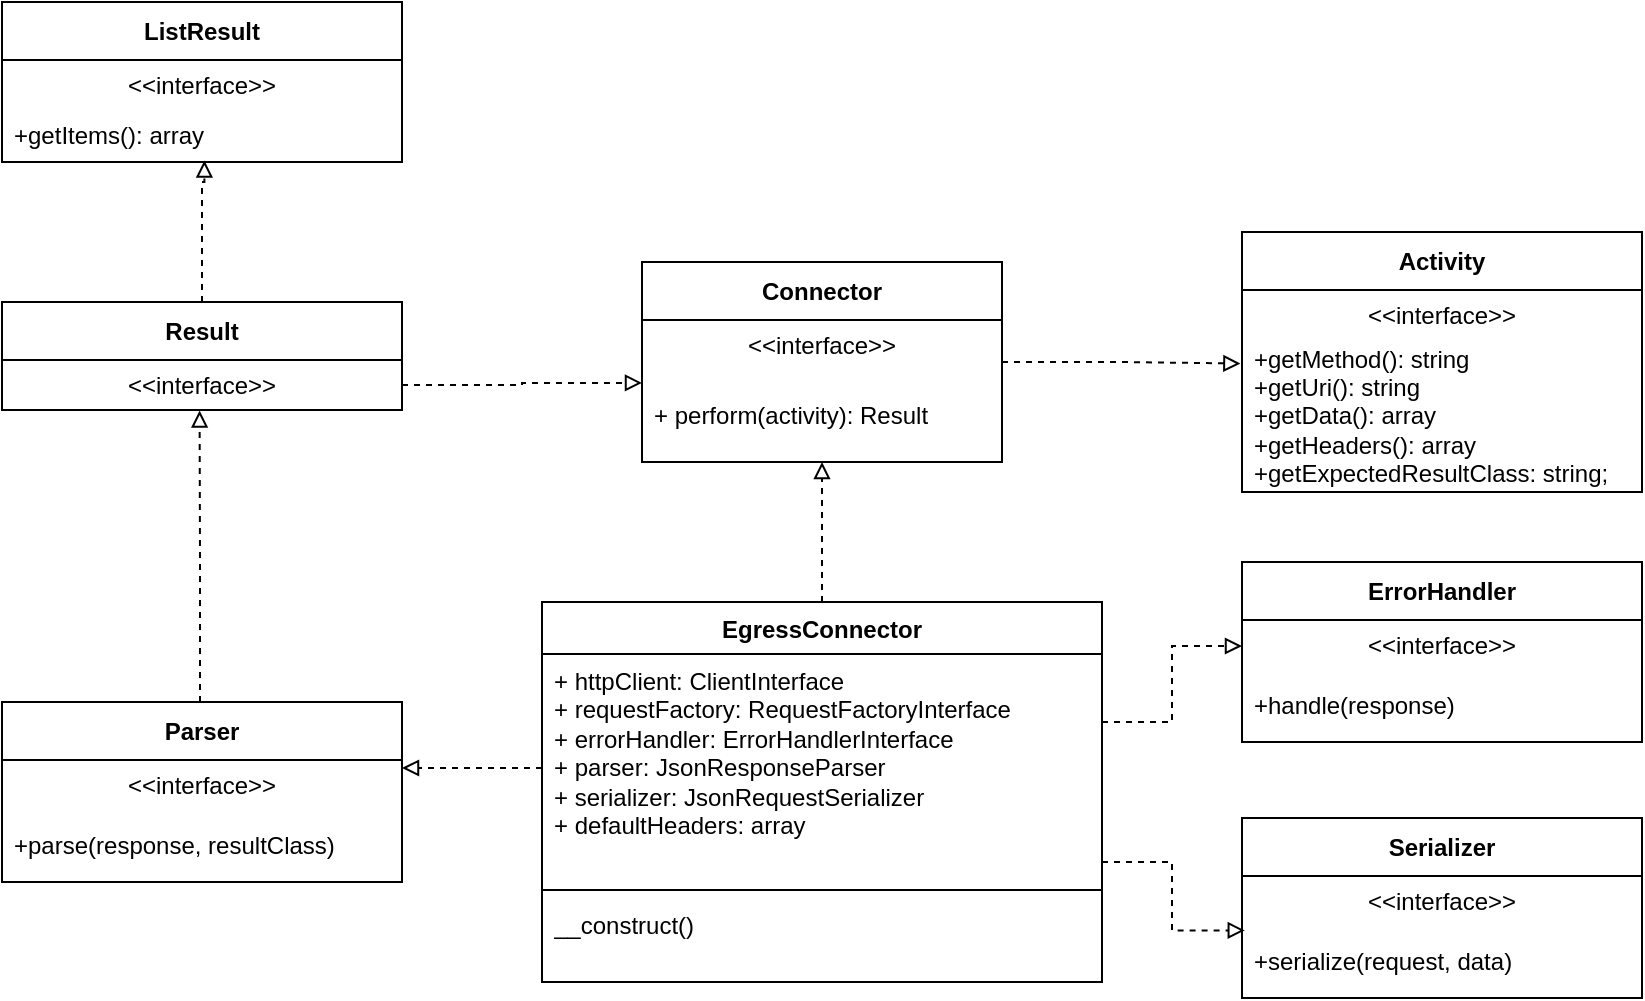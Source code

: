 <mxfile version="21.2.8" type="device">
  <diagram name="Pagina-1" id="WSn0WtByAquivwrJxS-R">
    <mxGraphModel dx="1761" dy="464" grid="1" gridSize="10" guides="1" tooltips="1" connect="1" arrows="1" fold="1" page="1" pageScale="1" pageWidth="827" pageHeight="1169" math="0" shadow="0">
      <root>
        <mxCell id="0" />
        <mxCell id="1" parent="0" />
        <mxCell id="vE24oWqSTmOk0UfnK52F-87" style="edgeStyle=orthogonalEdgeStyle;rounded=0;orthogonalLoop=1;jettySize=auto;html=1;entryX=0.5;entryY=1;entryDx=0;entryDy=0;entryPerimeter=0;endArrow=block;endFill=0;dashed=1;" parent="1" source="vE24oWqSTmOk0UfnK52F-1" target="vE24oWqSTmOk0UfnK52F-10" edge="1">
          <mxGeometry relative="1" as="geometry" />
        </mxCell>
        <mxCell id="vE24oWqSTmOk0UfnK52F-1" value="EgressConnector" style="swimlane;fontStyle=1;align=center;verticalAlign=top;childLayout=stackLayout;horizontal=1;startSize=26;horizontalStack=0;resizeParent=1;resizeParentMax=0;resizeLast=0;collapsible=1;marginBottom=0;whiteSpace=wrap;html=1;" parent="1" vertex="1">
          <mxGeometry x="210" y="380" width="280" height="190" as="geometry" />
        </mxCell>
        <mxCell id="vE24oWqSTmOk0UfnK52F-2" value="&lt;div&gt;+ httpClient: ClientInterface&lt;/div&gt;&lt;div&gt;+ requestFactory: RequestFactoryInterface&lt;/div&gt;&lt;div&gt;+ errorHandler: ErrorHandlerInterface&lt;/div&gt;&lt;div&gt;+ parser: JsonResponseParser&lt;/div&gt;&lt;div&gt;+ serializer: JsonRequestSerializer&lt;/div&gt;&lt;div&gt;+ defaultHeaders: array&lt;br&gt;&lt;/div&gt;&lt;div&gt;&lt;br&gt;&lt;/div&gt;" style="text;strokeColor=none;fillColor=none;align=left;verticalAlign=top;spacingLeft=4;spacingRight=4;overflow=hidden;rotatable=0;points=[[0,0.5],[1,0.5]];portConstraint=eastwest;whiteSpace=wrap;html=1;" parent="vE24oWqSTmOk0UfnK52F-1" vertex="1">
          <mxGeometry y="26" width="280" height="114" as="geometry" />
        </mxCell>
        <mxCell id="vE24oWqSTmOk0UfnK52F-3" value="" style="line;strokeWidth=1;fillColor=none;align=left;verticalAlign=middle;spacingTop=-1;spacingLeft=3;spacingRight=3;rotatable=0;labelPosition=right;points=[];portConstraint=eastwest;strokeColor=inherit;" parent="vE24oWqSTmOk0UfnK52F-1" vertex="1">
          <mxGeometry y="140" width="280" height="8" as="geometry" />
        </mxCell>
        <mxCell id="vE24oWqSTmOk0UfnK52F-4" value="__construct()" style="text;strokeColor=none;fillColor=none;align=left;verticalAlign=top;spacingLeft=4;spacingRight=4;overflow=hidden;rotatable=0;points=[[0,0.5],[1,0.5]];portConstraint=eastwest;whiteSpace=wrap;html=1;" parent="vE24oWqSTmOk0UfnK52F-1" vertex="1">
          <mxGeometry y="148" width="280" height="42" as="geometry" />
        </mxCell>
        <mxCell id="vE24oWqSTmOk0UfnK52F-90" style="edgeStyle=orthogonalEdgeStyle;rounded=0;orthogonalLoop=1;jettySize=auto;html=1;entryX=-0.004;entryY=0.155;entryDx=0;entryDy=0;entryPerimeter=0;endArrow=block;endFill=0;dashed=1;" parent="1" source="vE24oWqSTmOk0UfnK52F-8" target="vE24oWqSTmOk0UfnK52F-23" edge="1">
          <mxGeometry relative="1" as="geometry" />
        </mxCell>
        <mxCell id="vE24oWqSTmOk0UfnK52F-8" value="Connector" style="swimlane;fontStyle=1;align=center;verticalAlign=middle;childLayout=stackLayout;horizontal=1;startSize=29;horizontalStack=0;resizeParent=1;resizeParentMax=0;resizeLast=0;collapsible=0;marginBottom=0;html=1;whiteSpace=wrap;" parent="1" vertex="1">
          <mxGeometry x="260" y="210" width="180" height="100" as="geometry" />
        </mxCell>
        <mxCell id="vE24oWqSTmOk0UfnK52F-9" value="&amp;lt;&amp;lt;interface&amp;gt;&amp;gt;" style="text;html=1;strokeColor=none;fillColor=none;align=center;verticalAlign=middle;spacingLeft=4;spacingRight=4;overflow=hidden;rotatable=0;points=[[0,0.5],[1,0.5]];portConstraint=eastwest;whiteSpace=wrap;" parent="vE24oWqSTmOk0UfnK52F-8" vertex="1">
          <mxGeometry y="29" width="180" height="25" as="geometry" />
        </mxCell>
        <mxCell id="vE24oWqSTmOk0UfnK52F-10" value="+ perform(activity): Result" style="text;html=1;strokeColor=none;fillColor=none;align=left;verticalAlign=middle;spacingLeft=4;spacingRight=4;overflow=hidden;rotatable=0;points=[[0,0.5],[1,0.5]];portConstraint=eastwest;whiteSpace=wrap;" parent="vE24oWqSTmOk0UfnK52F-8" vertex="1">
          <mxGeometry y="54" width="180" height="46" as="geometry" />
        </mxCell>
        <mxCell id="vE24oWqSTmOk0UfnK52F-77" style="edgeStyle=orthogonalEdgeStyle;rounded=0;orthogonalLoop=1;jettySize=auto;html=1;entryX=0.506;entryY=0.971;entryDx=0;entryDy=0;entryPerimeter=0;endArrow=block;endFill=0;dashed=1;" parent="1" source="vE24oWqSTmOk0UfnK52F-17" target="vE24oWqSTmOk0UfnK52F-26" edge="1">
          <mxGeometry relative="1" as="geometry">
            <Array as="points">
              <mxPoint x="40" y="170" />
              <mxPoint x="41" y="170" />
            </Array>
          </mxGeometry>
        </mxCell>
        <mxCell id="vE24oWqSTmOk0UfnK52F-17" value="Result" style="swimlane;fontStyle=1;align=center;verticalAlign=middle;childLayout=stackLayout;horizontal=1;startSize=29;horizontalStack=0;resizeParent=1;resizeParentMax=0;resizeLast=0;collapsible=0;marginBottom=0;html=1;whiteSpace=wrap;" parent="1" vertex="1">
          <mxGeometry x="-60" y="230" width="200" height="54" as="geometry" />
        </mxCell>
        <mxCell id="vE24oWqSTmOk0UfnK52F-18" value="&amp;lt;&amp;lt;interface&amp;gt;&amp;gt;" style="text;html=1;strokeColor=none;fillColor=none;align=center;verticalAlign=middle;spacingLeft=4;spacingRight=4;overflow=hidden;rotatable=0;points=[[0,0.5],[1,0.5]];portConstraint=eastwest;whiteSpace=wrap;" parent="vE24oWqSTmOk0UfnK52F-17" vertex="1">
          <mxGeometry y="29" width="200" height="25" as="geometry" />
        </mxCell>
        <mxCell id="vE24oWqSTmOk0UfnK52F-21" value="Activity" style="swimlane;fontStyle=1;align=center;verticalAlign=middle;childLayout=stackLayout;horizontal=1;startSize=29;horizontalStack=0;resizeParent=1;resizeParentMax=0;resizeLast=0;collapsible=0;marginBottom=0;html=1;whiteSpace=wrap;" parent="1" vertex="1">
          <mxGeometry x="560" y="195" width="200" height="130" as="geometry" />
        </mxCell>
        <mxCell id="vE24oWqSTmOk0UfnK52F-22" value="&amp;lt;&amp;lt;interface&amp;gt;&amp;gt;" style="text;html=1;strokeColor=none;fillColor=none;align=center;verticalAlign=middle;spacingLeft=4;spacingRight=4;overflow=hidden;rotatable=0;points=[[0,0.5],[1,0.5]];portConstraint=eastwest;whiteSpace=wrap;" parent="vE24oWqSTmOk0UfnK52F-21" vertex="1">
          <mxGeometry y="29" width="200" height="25" as="geometry" />
        </mxCell>
        <mxCell id="vE24oWqSTmOk0UfnK52F-23" value="&lt;div&gt;+getMethod(): string&lt;/div&gt;&lt;div&gt;+getUri(): string&lt;/div&gt;&lt;div&gt;+getData(): array&lt;/div&gt;&lt;div&gt;+getHeaders(): array&lt;/div&gt;&lt;div&gt;+getExpectedResultClass: string;&lt;br&gt;&lt;/div&gt;" style="text;html=1;strokeColor=none;fillColor=none;align=left;verticalAlign=middle;spacingLeft=4;spacingRight=4;overflow=hidden;rotatable=0;points=[[0,0.5],[1,0.5]];portConstraint=eastwest;whiteSpace=wrap;" parent="vE24oWqSTmOk0UfnK52F-21" vertex="1">
          <mxGeometry y="54" width="200" height="76" as="geometry" />
        </mxCell>
        <mxCell id="vE24oWqSTmOk0UfnK52F-24" value="ListResult" style="swimlane;fontStyle=1;align=center;verticalAlign=middle;childLayout=stackLayout;horizontal=1;startSize=29;horizontalStack=0;resizeParent=1;resizeParentMax=0;resizeLast=0;collapsible=0;marginBottom=0;html=1;whiteSpace=wrap;" parent="1" vertex="1">
          <mxGeometry x="-60" y="80" width="200" height="80" as="geometry" />
        </mxCell>
        <mxCell id="vE24oWqSTmOk0UfnK52F-25" value="&amp;lt;&amp;lt;interface&amp;gt;&amp;gt;" style="text;html=1;strokeColor=none;fillColor=none;align=center;verticalAlign=middle;spacingLeft=4;spacingRight=4;overflow=hidden;rotatable=0;points=[[0,0.5],[1,0.5]];portConstraint=eastwest;whiteSpace=wrap;" parent="vE24oWqSTmOk0UfnK52F-24" vertex="1">
          <mxGeometry y="29" width="200" height="25" as="geometry" />
        </mxCell>
        <mxCell id="vE24oWqSTmOk0UfnK52F-26" value="+getItems(): array" style="text;html=1;strokeColor=none;fillColor=none;align=left;verticalAlign=middle;spacingLeft=4;spacingRight=4;overflow=hidden;rotatable=0;points=[[0,0.5],[1,0.5]];portConstraint=eastwest;whiteSpace=wrap;" parent="vE24oWqSTmOk0UfnK52F-24" vertex="1">
          <mxGeometry y="54" width="200" height="26" as="geometry" />
        </mxCell>
        <mxCell id="vE24oWqSTmOk0UfnK52F-76" style="edgeStyle=orthogonalEdgeStyle;rounded=0;orthogonalLoop=1;jettySize=auto;html=1;entryX=0.494;entryY=1.01;entryDx=0;entryDy=0;entryPerimeter=0;endArrow=block;endFill=0;dashed=1;" parent="1" source="vE24oWqSTmOk0UfnK52F-32" target="vE24oWqSTmOk0UfnK52F-18" edge="1">
          <mxGeometry relative="1" as="geometry">
            <Array as="points">
              <mxPoint x="39" y="360" />
              <mxPoint x="39" y="360" />
            </Array>
          </mxGeometry>
        </mxCell>
        <mxCell id="vE24oWqSTmOk0UfnK52F-32" value="Parser" style="swimlane;fontStyle=1;align=center;verticalAlign=middle;childLayout=stackLayout;horizontal=1;startSize=29;horizontalStack=0;resizeParent=1;resizeParentMax=0;resizeLast=0;collapsible=0;marginBottom=0;html=1;whiteSpace=wrap;" parent="1" vertex="1">
          <mxGeometry x="-60" y="430" width="200" height="90" as="geometry" />
        </mxCell>
        <mxCell id="vE24oWqSTmOk0UfnK52F-33" value="&amp;lt;&amp;lt;interface&amp;gt;&amp;gt;" style="text;html=1;strokeColor=none;fillColor=none;align=center;verticalAlign=middle;spacingLeft=4;spacingRight=4;overflow=hidden;rotatable=0;points=[[0,0.5],[1,0.5]];portConstraint=eastwest;whiteSpace=wrap;" parent="vE24oWqSTmOk0UfnK52F-32" vertex="1">
          <mxGeometry y="29" width="200" height="25" as="geometry" />
        </mxCell>
        <mxCell id="vE24oWqSTmOk0UfnK52F-34" value="+parse(response, resultClass)" style="text;html=1;strokeColor=none;fillColor=none;align=left;verticalAlign=middle;spacingLeft=4;spacingRight=4;overflow=hidden;rotatable=0;points=[[0,0.5],[1,0.5]];portConstraint=eastwest;whiteSpace=wrap;" parent="vE24oWqSTmOk0UfnK52F-32" vertex="1">
          <mxGeometry y="54" width="200" height="36" as="geometry" />
        </mxCell>
        <mxCell id="vE24oWqSTmOk0UfnK52F-46" value="Serializer" style="swimlane;fontStyle=1;align=center;verticalAlign=middle;childLayout=stackLayout;horizontal=1;startSize=29;horizontalStack=0;resizeParent=1;resizeParentMax=0;resizeLast=0;collapsible=0;marginBottom=0;html=1;whiteSpace=wrap;" parent="1" vertex="1">
          <mxGeometry x="560" y="488" width="200" height="90" as="geometry" />
        </mxCell>
        <mxCell id="vE24oWqSTmOk0UfnK52F-47" value="&amp;lt;&amp;lt;interface&amp;gt;&amp;gt;" style="text;html=1;strokeColor=none;fillColor=none;align=center;verticalAlign=middle;spacingLeft=4;spacingRight=4;overflow=hidden;rotatable=0;points=[[0,0.5],[1,0.5]];portConstraint=eastwest;whiteSpace=wrap;" parent="vE24oWqSTmOk0UfnK52F-46" vertex="1">
          <mxGeometry y="29" width="200" height="25" as="geometry" />
        </mxCell>
        <mxCell id="vE24oWqSTmOk0UfnK52F-48" value="+serialize(request, data)" style="text;html=1;strokeColor=none;fillColor=none;align=left;verticalAlign=middle;spacingLeft=4;spacingRight=4;overflow=hidden;rotatable=0;points=[[0,0.5],[1,0.5]];portConstraint=eastwest;whiteSpace=wrap;" parent="vE24oWqSTmOk0UfnK52F-46" vertex="1">
          <mxGeometry y="54" width="200" height="36" as="geometry" />
        </mxCell>
        <mxCell id="vE24oWqSTmOk0UfnK52F-60" value="ErrorHandler" style="swimlane;fontStyle=1;align=center;verticalAlign=middle;childLayout=stackLayout;horizontal=1;startSize=29;horizontalStack=0;resizeParent=1;resizeParentMax=0;resizeLast=0;collapsible=0;marginBottom=0;html=1;whiteSpace=wrap;" parent="1" vertex="1">
          <mxGeometry x="560" y="360" width="200" height="90" as="geometry" />
        </mxCell>
        <mxCell id="vE24oWqSTmOk0UfnK52F-61" value="&amp;lt;&amp;lt;interface&amp;gt;&amp;gt;" style="text;html=1;strokeColor=none;fillColor=none;align=center;verticalAlign=middle;spacingLeft=4;spacingRight=4;overflow=hidden;rotatable=0;points=[[0,0.5],[1,0.5]];portConstraint=eastwest;whiteSpace=wrap;" parent="vE24oWqSTmOk0UfnK52F-60" vertex="1">
          <mxGeometry y="29" width="200" height="25" as="geometry" />
        </mxCell>
        <mxCell id="vE24oWqSTmOk0UfnK52F-62" value="+handle(response)" style="text;html=1;strokeColor=none;fillColor=none;align=left;verticalAlign=middle;spacingLeft=4;spacingRight=4;overflow=hidden;rotatable=0;points=[[0,0.5],[1,0.5]];portConstraint=eastwest;whiteSpace=wrap;" parent="vE24oWqSTmOk0UfnK52F-60" vertex="1">
          <mxGeometry y="54" width="200" height="36" as="geometry" />
        </mxCell>
        <mxCell id="vE24oWqSTmOk0UfnK52F-80" style="edgeStyle=orthogonalEdgeStyle;rounded=0;orthogonalLoop=1;jettySize=auto;html=1;entryX=0;entryY=0.141;entryDx=0;entryDy=0;entryPerimeter=0;endArrow=block;endFill=0;dashed=1;" parent="1" source="vE24oWqSTmOk0UfnK52F-18" target="vE24oWqSTmOk0UfnK52F-10" edge="1">
          <mxGeometry relative="1" as="geometry" />
        </mxCell>
        <mxCell id="vE24oWqSTmOk0UfnK52F-89" style="edgeStyle=orthogonalEdgeStyle;rounded=0;orthogonalLoop=1;jettySize=auto;html=1;entryX=0;entryY=0.054;entryDx=0;entryDy=0;entryPerimeter=0;endArrow=block;endFill=0;strokeColor=none;dashed=1;" parent="1" source="vE24oWqSTmOk0UfnK52F-9" target="vE24oWqSTmOk0UfnK52F-23" edge="1">
          <mxGeometry relative="1" as="geometry" />
        </mxCell>
        <mxCell id="PdoGMP2dCnRttjwI8Gxw-1" style="edgeStyle=orthogonalEdgeStyle;rounded=0;orthogonalLoop=1;jettySize=auto;html=1;endArrow=block;endFill=0;dashed=1;" edge="1" parent="1" source="vE24oWqSTmOk0UfnK52F-2" target="vE24oWqSTmOk0UfnK52F-61">
          <mxGeometry relative="1" as="geometry">
            <Array as="points">
              <mxPoint x="525" y="440" />
              <mxPoint x="525" y="402" />
            </Array>
          </mxGeometry>
        </mxCell>
        <mxCell id="PdoGMP2dCnRttjwI8Gxw-2" style="edgeStyle=orthogonalEdgeStyle;rounded=0;orthogonalLoop=1;jettySize=auto;html=1;entryX=0.007;entryY=0.062;entryDx=0;entryDy=0;entryPerimeter=0;endArrow=block;endFill=0;dashed=1;" edge="1" parent="1" source="vE24oWqSTmOk0UfnK52F-2" target="vE24oWqSTmOk0UfnK52F-48">
          <mxGeometry relative="1" as="geometry">
            <Array as="points">
              <mxPoint x="525" y="510" />
              <mxPoint x="525" y="544" />
            </Array>
          </mxGeometry>
        </mxCell>
        <mxCell id="PdoGMP2dCnRttjwI8Gxw-4" style="edgeStyle=orthogonalEdgeStyle;rounded=0;orthogonalLoop=1;jettySize=auto;html=1;endArrow=block;endFill=0;dashed=1;" edge="1" parent="1" source="vE24oWqSTmOk0UfnK52F-2" target="vE24oWqSTmOk0UfnK52F-33">
          <mxGeometry relative="1" as="geometry">
            <Array as="points">
              <mxPoint x="160" y="463" />
              <mxPoint x="160" y="463" />
            </Array>
          </mxGeometry>
        </mxCell>
      </root>
    </mxGraphModel>
  </diagram>
</mxfile>
